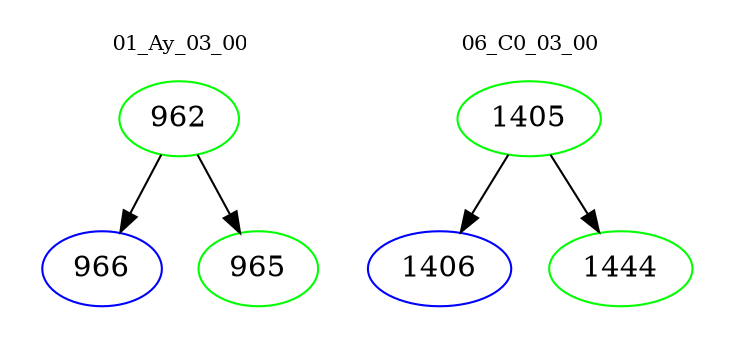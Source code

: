 digraph{
subgraph cluster_0 {
color = white
label = "01_Ay_03_00";
fontsize=10;
T0_962 [label="962", color="green"]
T0_962 -> T0_966 [color="black"]
T0_966 [label="966", color="blue"]
T0_962 -> T0_965 [color="black"]
T0_965 [label="965", color="green"]
}
subgraph cluster_1 {
color = white
label = "06_C0_03_00";
fontsize=10;
T1_1405 [label="1405", color="green"]
T1_1405 -> T1_1406 [color="black"]
T1_1406 [label="1406", color="blue"]
T1_1405 -> T1_1444 [color="black"]
T1_1444 [label="1444", color="green"]
}
}
